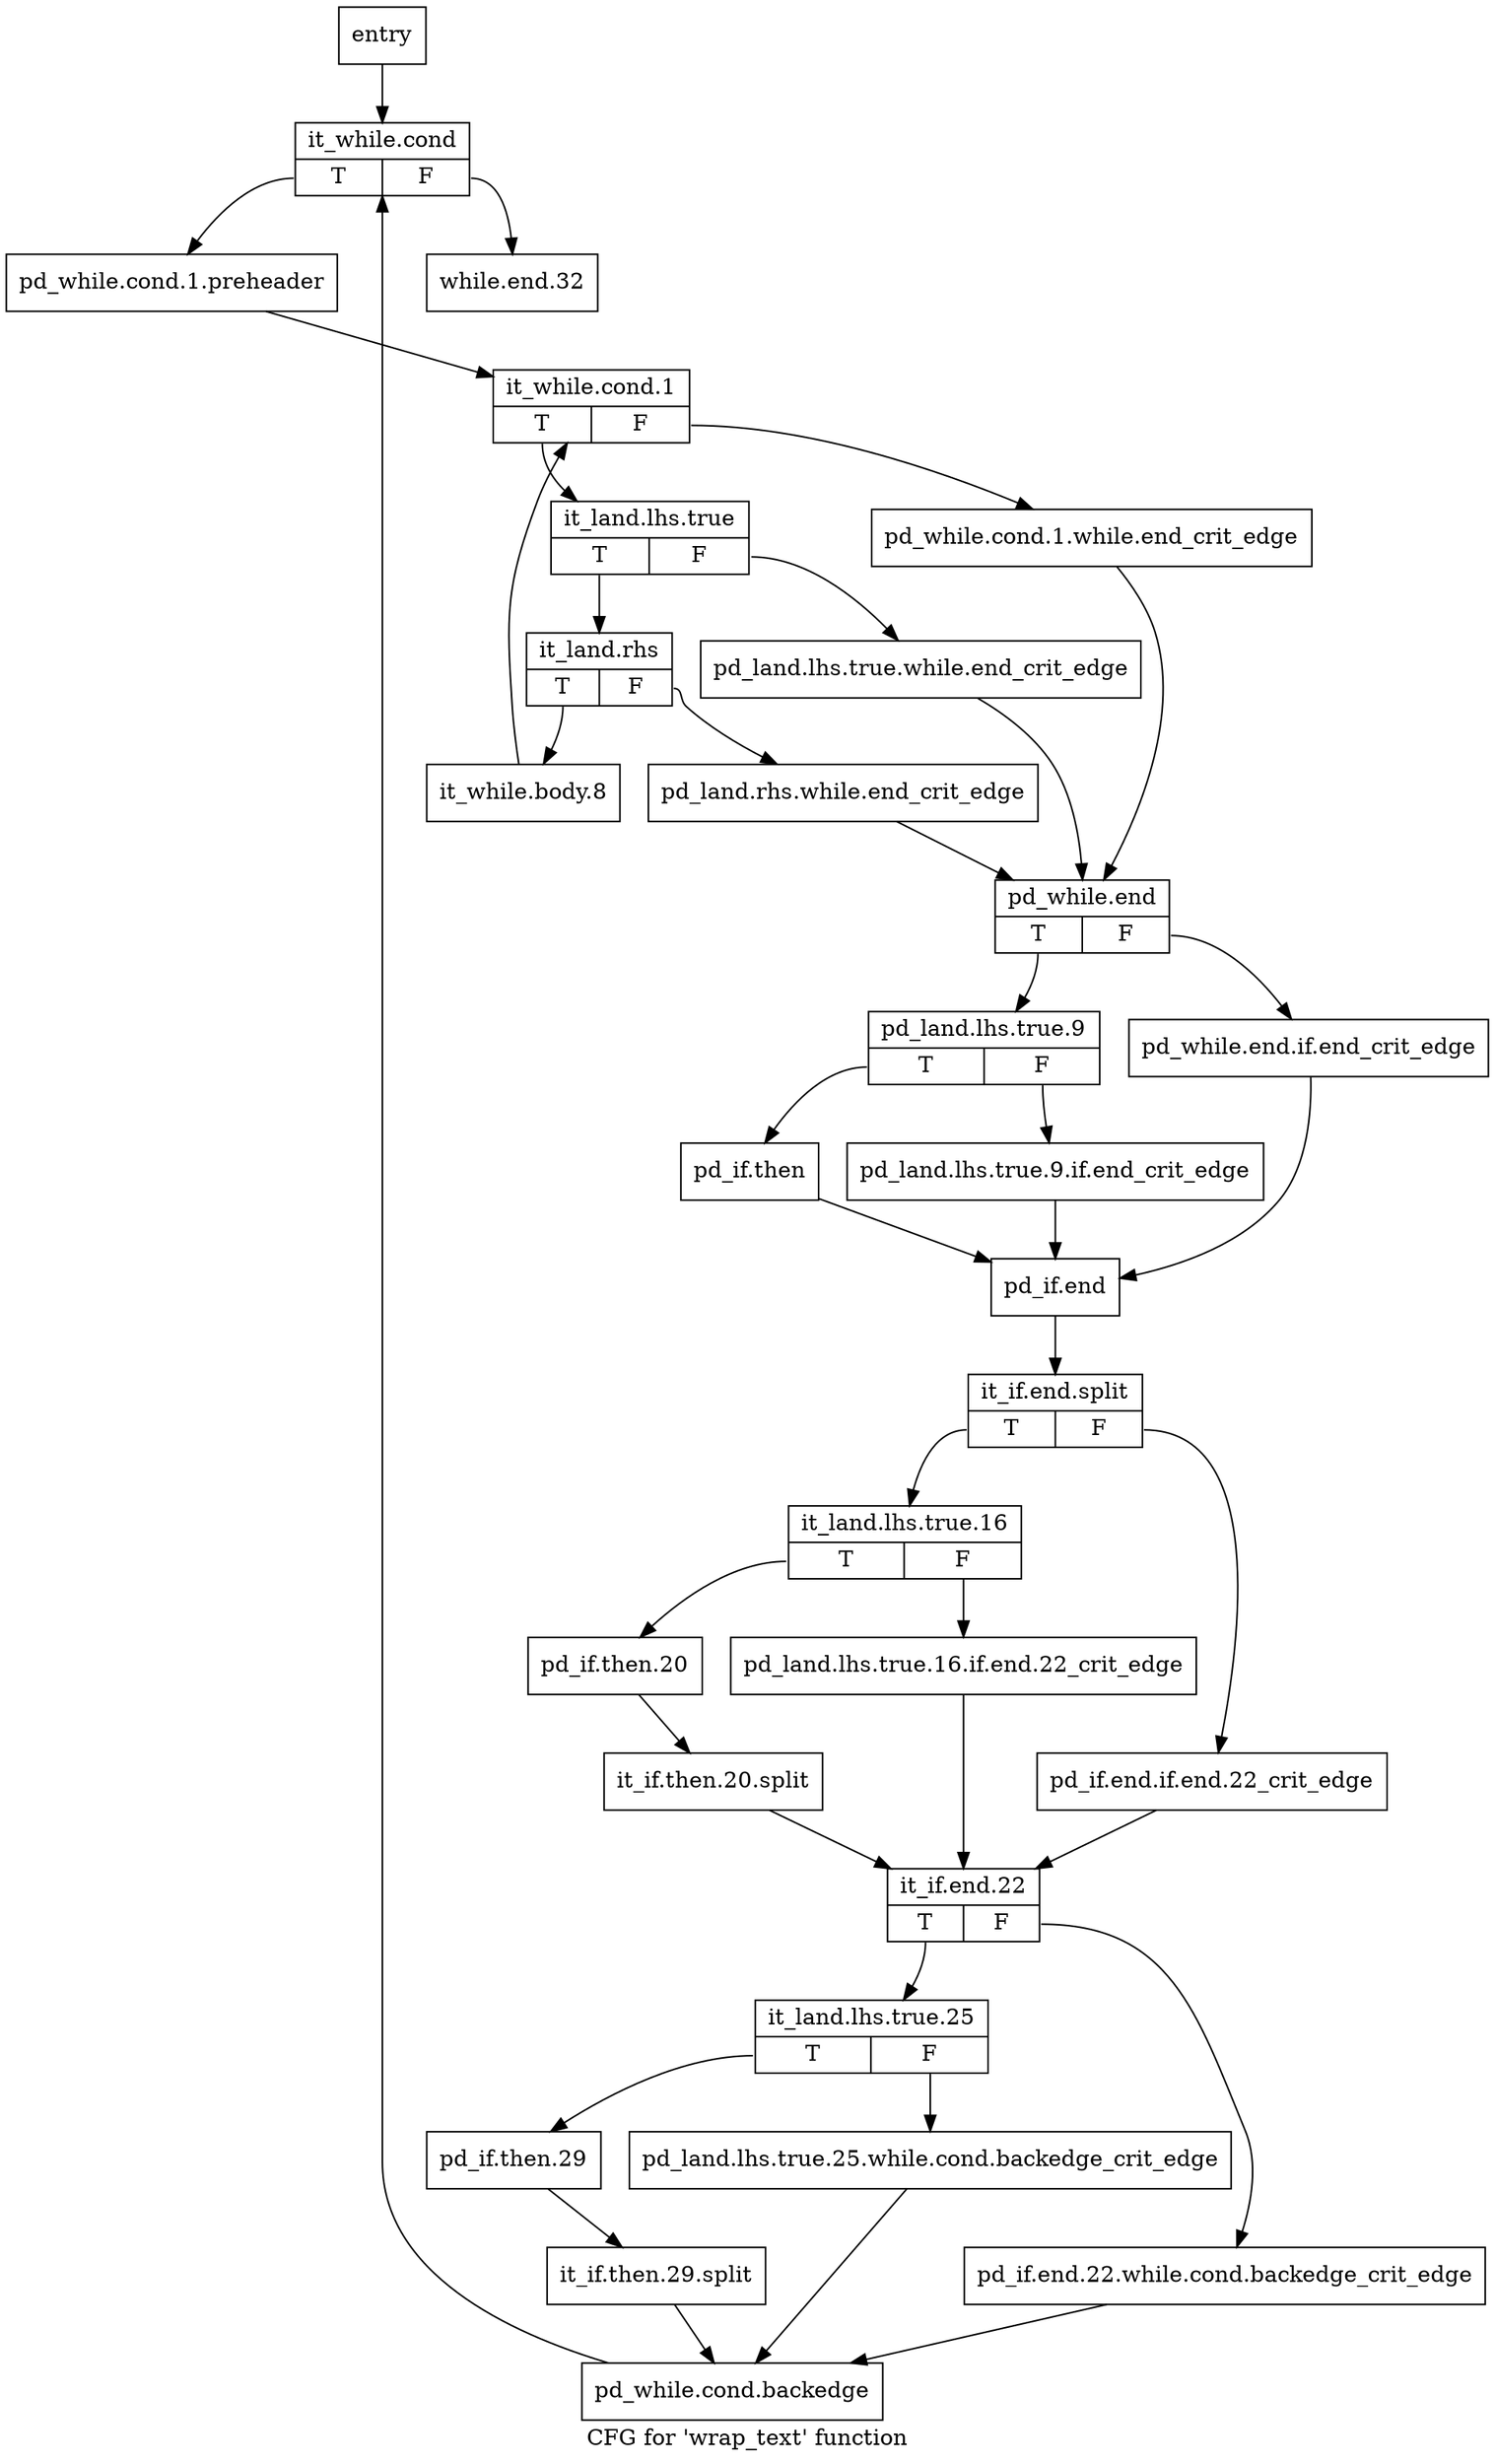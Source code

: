 digraph "CFG for 'wrap_text' function" {
	label="CFG for 'wrap_text' function";

	Node0x3b2dd20 [shape=record,label="{entry}"];
	Node0x3b2dd20 -> Node0x3b2dd70;
	Node0x3b2dd70 [shape=record,label="{it_while.cond|{<s0>T|<s1>F}}"];
	Node0x3b2dd70:s0 -> Node0x3b2ddc0;
	Node0x3b2dd70:s1 -> Node0x3b2eda0;
	Node0x3b2ddc0 [shape=record,label="{pd_while.cond.1.preheader}"];
	Node0x3b2ddc0 -> Node0x3b2de10;
	Node0x3b2de10 [shape=record,label="{it_while.cond.1|{<s0>T|<s1>F}}"];
	Node0x3b2de10:s0 -> Node0x3b2deb0;
	Node0x3b2de10:s1 -> Node0x3b2de60;
	Node0x3b2de60 [shape=record,label="{pd_while.cond.1.while.end_crit_edge}"];
	Node0x3b2de60 -> Node0x3b2e8a0;
	Node0x3b2deb0 [shape=record,label="{it_land.lhs.true|{<s0>T|<s1>F}}"];
	Node0x3b2deb0:s0 -> Node0x3b2e7b0;
	Node0x3b2deb0:s1 -> Node0x3b2e760;
	Node0x3b2e760 [shape=record,label="{pd_land.lhs.true.while.end_crit_edge}"];
	Node0x3b2e760 -> Node0x3b2e8a0;
	Node0x3b2e7b0 [shape=record,label="{it_land.rhs|{<s0>T|<s1>F}}"];
	Node0x3b2e7b0:s0 -> Node0x3b2e850;
	Node0x3b2e7b0:s1 -> Node0x3b2e800;
	Node0x3b2e800 [shape=record,label="{pd_land.rhs.while.end_crit_edge}"];
	Node0x3b2e800 -> Node0x3b2e8a0;
	Node0x3b2e850 [shape=record,label="{it_while.body.8}"];
	Node0x3b2e850 -> Node0x3b2de10;
	Node0x3b2e8a0 [shape=record,label="{pd_while.end|{<s0>T|<s1>F}}"];
	Node0x3b2e8a0:s0 -> Node0x3b2e940;
	Node0x3b2e8a0:s1 -> Node0x3b2e8f0;
	Node0x3b2e8f0 [shape=record,label="{pd_while.end.if.end_crit_edge}"];
	Node0x3b2e8f0 -> Node0x3b2ea30;
	Node0x3b2e940 [shape=record,label="{pd_land.lhs.true.9|{<s0>T|<s1>F}}"];
	Node0x3b2e940:s0 -> Node0x3b2e9e0;
	Node0x3b2e940:s1 -> Node0x3b2e990;
	Node0x3b2e990 [shape=record,label="{pd_land.lhs.true.9.if.end_crit_edge}"];
	Node0x3b2e990 -> Node0x3b2ea30;
	Node0x3b2e9e0 [shape=record,label="{pd_if.then}"];
	Node0x3b2e9e0 -> Node0x3b2ea30;
	Node0x3b2ea30 [shape=record,label="{pd_if.end}"];
	Node0x3b2ea30 -> Node0xc8cd0c0;
	Node0xc8cd0c0 [shape=record,label="{it_if.end.split|{<s0>T|<s1>F}}"];
	Node0xc8cd0c0:s0 -> Node0x3b2ead0;
	Node0xc8cd0c0:s1 -> Node0x3b2ea80;
	Node0x3b2ea80 [shape=record,label="{pd_if.end.if.end.22_crit_edge}"];
	Node0x3b2ea80 -> Node0x3b2ebc0;
	Node0x3b2ead0 [shape=record,label="{it_land.lhs.true.16|{<s0>T|<s1>F}}"];
	Node0x3b2ead0:s0 -> Node0x3b2eb70;
	Node0x3b2ead0:s1 -> Node0x3b2eb20;
	Node0x3b2eb20 [shape=record,label="{pd_land.lhs.true.16.if.end.22_crit_edge}"];
	Node0x3b2eb20 -> Node0x3b2ebc0;
	Node0x3b2eb70 [shape=record,label="{pd_if.then.20}"];
	Node0x3b2eb70 -> Node0xcf50e40;
	Node0xcf50e40 [shape=record,label="{it_if.then.20.split}"];
	Node0xcf50e40 -> Node0x3b2ebc0;
	Node0x3b2ebc0 [shape=record,label="{it_if.end.22|{<s0>T|<s1>F}}"];
	Node0x3b2ebc0:s0 -> Node0x3b2ec60;
	Node0x3b2ebc0:s1 -> Node0x3b2ec10;
	Node0x3b2ec10 [shape=record,label="{pd_if.end.22.while.cond.backedge_crit_edge}"];
	Node0x3b2ec10 -> Node0x3b2ed50;
	Node0x3b2ec60 [shape=record,label="{it_land.lhs.true.25|{<s0>T|<s1>F}}"];
	Node0x3b2ec60:s0 -> Node0x3b2ed00;
	Node0x3b2ec60:s1 -> Node0x3b2ecb0;
	Node0x3b2ecb0 [shape=record,label="{pd_land.lhs.true.25.while.cond.backedge_crit_edge}"];
	Node0x3b2ecb0 -> Node0x3b2ed50;
	Node0x3b2ed00 [shape=record,label="{pd_if.then.29}"];
	Node0x3b2ed00 -> Node0xcf50cb0;
	Node0xcf50cb0 [shape=record,label="{it_if.then.29.split}"];
	Node0xcf50cb0 -> Node0x3b2ed50;
	Node0x3b2ed50 [shape=record,label="{pd_while.cond.backedge}"];
	Node0x3b2ed50 -> Node0x3b2dd70;
	Node0x3b2eda0 [shape=record,label="{while.end.32}"];
}
